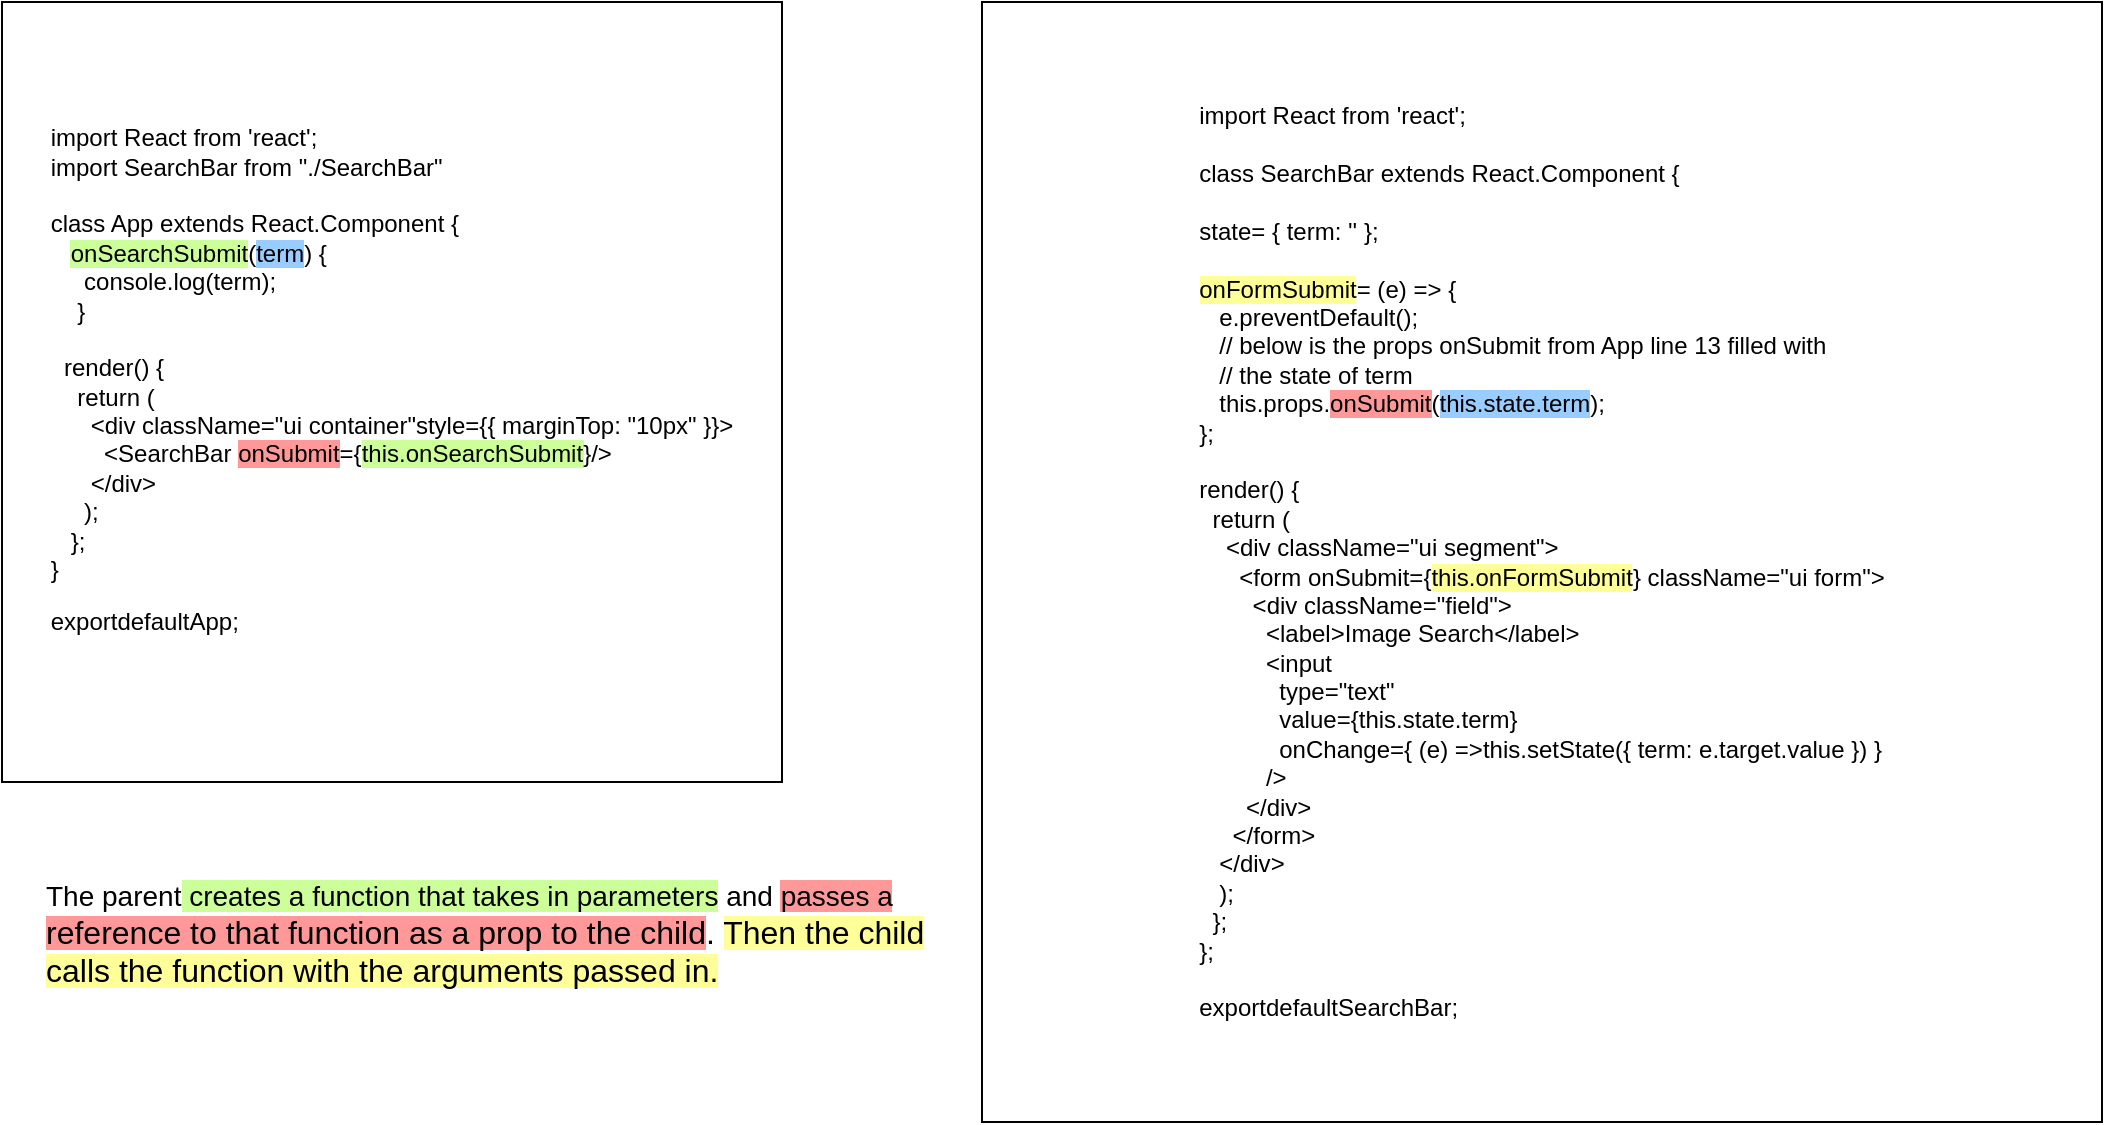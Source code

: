 <mxfile version="10.8.8" type="device"><diagram id="h3YA2XktVGDNXihYH064" name="Page-1"><mxGraphModel dx="1398" dy="693" grid="1" gridSize="10" guides="1" tooltips="1" connect="1" arrows="1" fold="1" page="1" pageScale="1" pageWidth="1169" pageHeight="827" math="0" shadow="0"><root><mxCell id="0"/><mxCell id="1" parent="0"/><mxCell id="4R0He23HWixT5zrhp0if-2" value="&lt;div align=&quot;left&quot;&gt;&lt;div&gt;&lt;span&gt;import&lt;/span&gt;&lt;span&gt; React &lt;/span&gt;&lt;span&gt;from &lt;/span&gt;&lt;span&gt;'react'&lt;/span&gt;&lt;span&gt;;&lt;/span&gt;&lt;/div&gt;&lt;div&gt;&lt;span&gt;import&lt;/span&gt;&lt;span&gt; SearchBar&lt;/span&gt;&lt;span&gt; from&lt;/span&gt;&lt;span&gt; &quot;./SearchBar&quot;&lt;/span&gt;&lt;/div&gt;&lt;br&gt;&lt;div&gt;&lt;span&gt;class&lt;/span&gt;&lt;span&gt; App&lt;/span&gt;&lt;span&gt; extends&lt;/span&gt;&lt;span&gt; React&lt;/span&gt;&lt;span&gt;.&lt;/span&gt;&lt;span&gt;Component&lt;/span&gt;&lt;span&gt; {&lt;/span&gt;&lt;/div&gt;&lt;div&gt;&lt;span&gt;&amp;nbsp;&amp;nbsp; &lt;span style=&quot;background-color: rgb(204 , 255 , 153)&quot;&gt;onSearchSubmit&lt;/span&gt;&lt;/span&gt;&lt;span&gt;(&lt;/span&gt;&lt;span style=&quot;background-color: rgb(153 , 204 , 255)&quot;&gt;term&lt;/span&gt;&lt;span&gt;) {&lt;/span&gt;&lt;/div&gt;&lt;div&gt;&lt;span&gt;&amp;nbsp;&amp;nbsp;&amp;nbsp;&amp;nbsp; console&lt;/span&gt;&lt;span&gt;.&lt;/span&gt;&lt;span&gt;log&lt;/span&gt;&lt;span&gt;(&lt;/span&gt;&lt;span&gt;term&lt;/span&gt;&lt;span&gt;);&lt;/span&gt;&lt;/div&gt;&lt;div&gt;&lt;span&gt;&amp;nbsp; &amp;nbsp; }&lt;/span&gt;&lt;/div&gt;&lt;br&gt;&lt;div&gt;&lt;span&gt;&amp;nbsp; render&lt;/span&gt;&lt;span&gt;() {&lt;/span&gt;&lt;/div&gt;&lt;div&gt;&lt;span&gt;&amp;nbsp;&amp;nbsp;&amp;nbsp; return&lt;/span&gt;&lt;span&gt; (&lt;/span&gt;&lt;/div&gt;&lt;div&gt;&lt;span&gt;&amp;nbsp;&amp;nbsp;&amp;nbsp;&amp;nbsp;&amp;nbsp; &amp;lt;&lt;/span&gt;&lt;span&gt;div&lt;/span&gt;&lt;span&gt; className&lt;/span&gt;&lt;span&gt;=&lt;/span&gt;&lt;span&gt;&quot;ui container&quot;&lt;/span&gt;&lt;span&gt;style&lt;/span&gt;&lt;span&gt;=&lt;/span&gt;&lt;span&gt;{&lt;/span&gt;&lt;span&gt;{ &lt;/span&gt;&lt;span&gt;marginTop&lt;/span&gt;&lt;span&gt;: &lt;/span&gt;&lt;span&gt;&quot;10px&quot;&lt;/span&gt;&lt;span&gt; }&lt;/span&gt;&lt;span&gt;}&lt;/span&gt;&lt;span&gt;&amp;gt;&lt;/span&gt;&lt;/div&gt;&lt;div&gt;&lt;span&gt;&amp;nbsp;&amp;nbsp;&amp;nbsp;&amp;nbsp;&amp;nbsp;&amp;nbsp;&amp;nbsp; &amp;lt;&lt;/span&gt;&lt;span&gt;SearchBar&lt;/span&gt;&lt;span&gt; &lt;span style=&quot;background-color: rgb(255 , 153 , 153)&quot;&gt;onSubmit&lt;/span&gt;&lt;/span&gt;&lt;span&gt;=&lt;/span&gt;&lt;span&gt;{&lt;/span&gt;&lt;span style=&quot;background-color: rgb(204 , 255 , 153)&quot;&gt;this&lt;span&gt;.&lt;/span&gt;&lt;span&gt;onSearchSubmit&lt;/span&gt;&lt;/span&gt;&lt;span&gt;}&lt;/span&gt;&lt;span&gt;/&amp;gt;&lt;/span&gt;&lt;/div&gt;&lt;div&gt;&lt;span&gt;&amp;nbsp;&amp;nbsp;&amp;nbsp;&amp;nbsp;&amp;nbsp; &amp;lt;/&lt;/span&gt;&lt;span&gt;div&lt;/span&gt;&lt;span&gt;&amp;gt;&lt;/span&gt;&lt;/div&gt;&lt;div&gt;&lt;span&gt;&amp;nbsp;&amp;nbsp;&amp;nbsp;&amp;nbsp; );&lt;/span&gt;&lt;/div&gt;&lt;div&gt;&lt;span&gt;&amp;nbsp;&amp;nbsp; };&lt;/span&gt;&lt;/div&gt;&lt;div&gt;&lt;span&gt;}&lt;/span&gt;&lt;/div&gt;&lt;p&gt;&lt;span&gt;export&lt;/span&gt;&lt;span&gt;default&lt;/span&gt;&lt;span&gt;App&lt;/span&gt;&lt;span&gt;;&lt;/span&gt;&lt;/p&gt;&lt;/div&gt;" style="whiteSpace=wrap;html=1;aspect=fixed;" parent="1" vertex="1"><mxGeometry x="30" y="30" width="390" height="390" as="geometry"/></mxCell><mxCell id="W9QY1GCJ8Wtt9dXTkUhW-1" value="&lt;div align=&quot;left&quot;&gt;&lt;div&gt;&lt;span&gt;import&lt;/span&gt;&lt;span&gt; React&lt;/span&gt;&lt;span&gt; from &lt;/span&gt;&lt;span&gt;'react'&lt;/span&gt;&lt;span&gt;;&lt;/span&gt;&lt;/div&gt;&lt;br&gt;&lt;div&gt;&lt;span&gt;class&lt;/span&gt;&lt;span&gt; SearchBar&lt;/span&gt;&lt;span&gt; extends&lt;/span&gt;&lt;span&gt; React&lt;/span&gt;&lt;span&gt;.&lt;/span&gt;&lt;span&gt;Component&lt;/span&gt;&lt;span&gt; {&lt;/span&gt;&lt;/div&gt;&lt;br&gt;&lt;div&gt;&lt;span&gt;state&lt;/span&gt;&lt;span&gt;=&lt;/span&gt;&lt;span&gt; { &lt;/span&gt;&lt;span&gt;term&lt;/span&gt;&lt;span&gt;: &lt;/span&gt;&lt;span&gt;''&lt;/span&gt;&lt;span&gt; };&lt;/span&gt;&lt;/div&gt;&lt;br&gt;&lt;div&gt;&lt;span style=&quot;background-color: rgb(255 , 255 , 153)&quot;&gt;onFormSubmit&lt;/span&gt;&lt;span&gt;=&lt;/span&gt;&lt;span&gt; (&lt;/span&gt;&lt;span&gt;e&lt;/span&gt;&lt;span&gt;) &lt;/span&gt;&lt;span&gt;=&amp;gt;&lt;/span&gt;&lt;span&gt; {&lt;/span&gt;&lt;/div&gt;&lt;div&gt;&lt;span&gt;&amp;nbsp;&amp;nbsp;    e&lt;/span&gt;&lt;span&gt;.&lt;/span&gt;&lt;span&gt;preventDefault&lt;/span&gt;&lt;span&gt;();&lt;/span&gt;&lt;/div&gt;&lt;div&gt;&lt;span&gt;&amp;nbsp;&amp;nbsp; // below is the props onSubmit from App line 13 filled with &lt;/span&gt;&lt;/div&gt;&lt;div&gt;&lt;span&gt;&amp;nbsp;&amp;nbsp; // the state of term&lt;/span&gt;&lt;/div&gt;&lt;div&gt;&lt;span&gt;&amp;nbsp;&amp;nbsp; this&lt;/span&gt;&lt;span&gt;.&lt;/span&gt;&lt;span&gt;props&lt;/span&gt;&lt;span&gt;.&lt;/span&gt;&lt;span style=&quot;background-color: rgb(255 , 153 , 153)&quot;&gt;onSubmit&lt;/span&gt;&lt;span&gt;(&lt;/span&gt;&lt;span style=&quot;background-color: rgb(153 , 204 , 255)&quot;&gt;this&lt;span&gt;.&lt;/span&gt;&lt;span&gt;state&lt;/span&gt;&lt;span&gt;.&lt;/span&gt;&lt;span&gt;term&lt;/span&gt;&lt;/span&gt;&lt;span&gt;); &lt;/span&gt;&lt;/div&gt;&lt;div&gt;&lt;span&gt;  };&lt;/span&gt;&lt;/div&gt;&lt;br&gt;&lt;div&gt;&lt;span&gt;render&lt;/span&gt;&lt;span&gt;() {&lt;/span&gt;&lt;/div&gt;&lt;div&gt;&lt;span&gt;&amp;nbsp; return&lt;/span&gt;&lt;span&gt; (&lt;/span&gt;&lt;/div&gt;&lt;div&gt;&lt;span&gt;&amp;nbsp;&amp;nbsp;&amp;nbsp; &amp;lt;&lt;/span&gt;&lt;span&gt;div &lt;/span&gt;&lt;span&gt;className&lt;/span&gt;&lt;span&gt;=&lt;/span&gt;&lt;span&gt;&quot;ui segment&quot;&lt;/span&gt;&lt;span&gt;&amp;gt;&lt;/span&gt;&lt;/div&gt;&lt;div&gt;&lt;span&gt;&amp;nbsp;&amp;nbsp;&amp;nbsp;&amp;nbsp;&amp;nbsp; &amp;lt;&lt;/span&gt;&lt;span&gt;form&lt;/span&gt;&lt;span&gt; onSubmit&lt;/span&gt;&lt;span&gt;=&lt;/span&gt;&lt;span&gt;{&lt;/span&gt;&lt;span style=&quot;background-color: rgb(255 , 255 , 153)&quot;&gt;this&lt;span&gt;.&lt;/span&gt;&lt;span&gt;onFormSubmit&lt;/span&gt;&lt;/span&gt;&lt;span&gt;}&lt;/span&gt;&lt;span&gt; className&lt;/span&gt;&lt;span&gt;=&lt;/span&gt;&lt;span&gt;&quot;ui form&quot;&lt;/span&gt;&lt;span&gt;&amp;gt;&lt;/span&gt;&lt;/div&gt;&lt;div&gt;&lt;span&gt;&amp;nbsp;&amp;nbsp;&amp;nbsp;&amp;nbsp;&amp;nbsp;&amp;nbsp;&amp;nbsp; &amp;lt;&lt;/span&gt;&lt;span&gt;div&lt;/span&gt;&lt;span&gt; className&lt;/span&gt;&lt;span&gt;=&lt;/span&gt;&lt;span&gt;&quot;field&quot;&lt;/span&gt;&lt;span&gt;&amp;gt;&lt;/span&gt;&lt;/div&gt;&lt;div&gt;&lt;span&gt;&amp;nbsp;&amp;nbsp;&amp;nbsp;&amp;nbsp; &amp;nbsp; &amp;nbsp;&amp;nbsp; &amp;lt;&lt;/span&gt;&lt;span&gt;label&lt;/span&gt;&lt;span&gt;&amp;gt;&lt;/span&gt;&lt;span&gt;Image Search&lt;/span&gt;&lt;span&gt;&amp;lt;/&lt;/span&gt;&lt;span&gt;label&lt;/span&gt;&lt;span&gt;&amp;gt;&lt;/span&gt;&lt;/div&gt;&lt;div&gt;&lt;span&gt;&amp;nbsp;&amp;nbsp;&amp;nbsp;&amp;nbsp;&amp;nbsp;&amp;nbsp;&amp;nbsp;&amp;nbsp;&amp;nbsp; &amp;lt;&lt;/span&gt;&lt;span&gt;input&lt;/span&gt;&lt;/div&gt;&lt;div&gt;&lt;span&gt;&amp;nbsp;&amp;nbsp;&amp;nbsp;&amp;nbsp;&amp;nbsp;&amp;nbsp;&amp;nbsp;&amp;nbsp;&amp;nbsp;&amp;nbsp;&amp;nbsp; type&lt;/span&gt;&lt;span&gt;=&lt;/span&gt;&lt;span&gt;&quot;text&quot;&lt;/span&gt;&lt;/div&gt;&lt;div&gt;&lt;span&gt;&amp;nbsp;&amp;nbsp;&amp;nbsp;&amp;nbsp;&amp;nbsp;&amp;nbsp;&amp;nbsp;&amp;nbsp;&amp;nbsp;&amp;nbsp;&amp;nbsp; value&lt;/span&gt;&lt;span&gt;=&lt;/span&gt;&lt;span&gt;{&lt;/span&gt;&lt;span&gt;this&lt;/span&gt;&lt;span&gt;.&lt;/span&gt;&lt;span&gt;state&lt;/span&gt;&lt;span&gt;.&lt;/span&gt;&lt;span&gt;term&lt;/span&gt;&lt;span&gt;}&lt;/span&gt;&lt;/div&gt;&lt;div&gt;&lt;span&gt;&amp;nbsp;&amp;nbsp;&amp;nbsp;&amp;nbsp;&amp;nbsp;&amp;nbsp;&amp;nbsp;&amp;nbsp;&amp;nbsp;&amp;nbsp;&amp;nbsp; onChange&lt;/span&gt;&lt;span&gt;=&lt;/span&gt;&lt;span&gt;{&lt;/span&gt;&lt;span&gt; (&lt;/span&gt;&lt;span&gt;e&lt;/span&gt;&lt;span&gt;) &lt;/span&gt;&lt;span&gt;=&amp;gt;&lt;/span&gt;&lt;span&gt;this&lt;/span&gt;&lt;span&gt;.&lt;/span&gt;&lt;span&gt;setState&lt;/span&gt;&lt;span&gt;({ &lt;/span&gt;&lt;span&gt;term&lt;/span&gt;&lt;span&gt;:&lt;/span&gt;&lt;span&gt; e&lt;/span&gt;&lt;span&gt;.&lt;/span&gt;&lt;span&gt;target&lt;/span&gt;&lt;span&gt;.&lt;/span&gt;&lt;span&gt;value&lt;/span&gt;&lt;span&gt; }) &lt;/span&gt;&lt;span&gt;}&lt;/span&gt;&lt;/div&gt;&lt;div&gt;&lt;span&gt;&amp;nbsp;&amp;nbsp;&amp;nbsp;&amp;nbsp;&amp;nbsp;&amp;nbsp;&amp;nbsp;&amp;nbsp;&amp;nbsp; /&amp;gt;&lt;/span&gt;&lt;/div&gt;&lt;div&gt;&lt;span&gt;&amp;nbsp;&amp;nbsp;&amp;nbsp;&amp;nbsp;&amp;nbsp;&amp;nbsp; &amp;lt;/&lt;/span&gt;&lt;span&gt;div&lt;/span&gt;&lt;span&gt;&amp;gt;&lt;/span&gt;&lt;/div&gt;&lt;div&gt;&lt;span&gt;&amp;nbsp;&amp;nbsp;&amp;nbsp;&amp;nbsp; &amp;lt;/&lt;/span&gt;&lt;span&gt;form&lt;/span&gt;&lt;span&gt;&amp;gt;&lt;/span&gt;&lt;/div&gt;&lt;div&gt;&lt;span&gt;&amp;nbsp;&amp;nbsp; &amp;lt;/&lt;/span&gt;&lt;span&gt;div&lt;/span&gt;&lt;span&gt;&amp;gt;&lt;/span&gt;&lt;/div&gt;&lt;div&gt;&lt;span&gt;&amp;nbsp;&amp;nbsp;    );&lt;/span&gt;&lt;/div&gt;&lt;div&gt;&lt;span&gt;&amp;nbsp;  };&lt;/span&gt;&lt;/div&gt;&lt;div&gt;&lt;span&gt;};&lt;/span&gt;&lt;/div&gt;&lt;br&gt;&lt;div&gt;&lt;span&gt;export&lt;/span&gt;&lt;span&gt;default&lt;/span&gt;&lt;span&gt;SearchBar&lt;/span&gt;&lt;span&gt;;&lt;/span&gt;&lt;/div&gt;&lt;/div&gt;" style="whiteSpace=wrap;html=1;aspect=fixed;" parent="1" vertex="1"><mxGeometry x="520" y="30" width="560" height="560" as="geometry"/></mxCell><mxCell id="W9QY1GCJ8Wtt9dXTkUhW-2" value="&lt;div&gt;&lt;font style=&quot;font-size: 14px&quot;&gt;The parent&lt;span style=&quot;background-color: rgb(204 , 255 , 153)&quot;&gt; creates a function that takes in parameters&lt;/span&gt; and &lt;span style=&quot;background-color: rgb(255 , 153 , 153)&quot;&gt;passes a &lt;br&gt;&lt;/span&gt;&lt;/font&gt;&lt;/div&gt;&lt;div&gt;&lt;font size=&quot;3&quot;&gt;&lt;span style=&quot;background-color: rgb(255 , 153 , 153)&quot;&gt;reference to that function as a prop to the child&lt;/span&gt;. &lt;span style=&quot;background-color: rgb(255 , 255 , 153)&quot;&gt;Then the child &lt;br&gt;&lt;/span&gt;&lt;/font&gt;&lt;/div&gt;&lt;div&gt;&lt;font size=&quot;3&quot;&gt;&lt;span style=&quot;background-color: rgb(255 , 255 , 153)&quot;&gt;calls the function with the arguments passed in.&lt;/span&gt;&lt;/font&gt;&lt;/div&gt;" style="text;html=1;resizable=0;points=[];autosize=1;align=left;verticalAlign=top;spacingTop=-4;" parent="1" vertex="1"><mxGeometry x="50" y="466" width="450" height="50" as="geometry"/></mxCell></root></mxGraphModel></diagram></mxfile>
